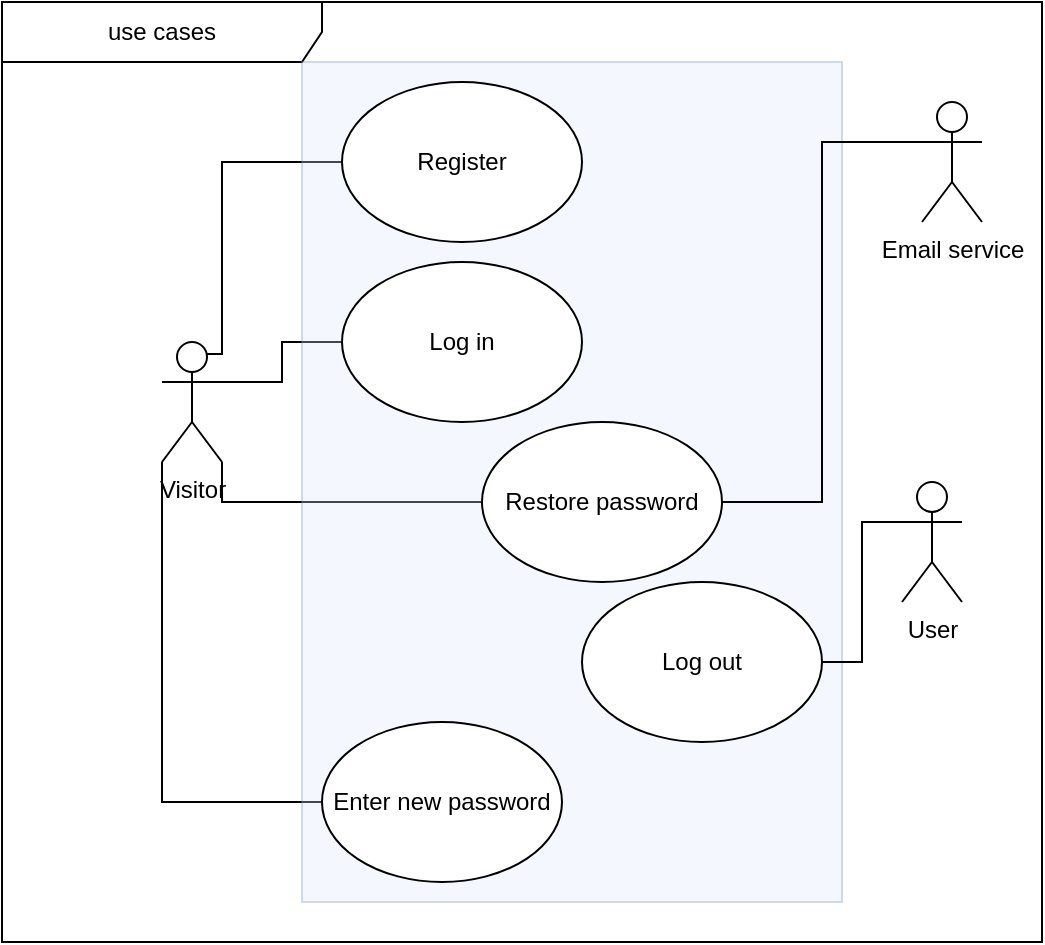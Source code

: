 <mxfile version="23.0.2" type="device">
  <diagram name="Page-1" id="m-kjkgAoQ4sqhnd3K9b-">
    <mxGraphModel dx="1418" dy="838" grid="1" gridSize="10" guides="1" tooltips="1" connect="1" arrows="1" fold="1" page="1" pageScale="1" pageWidth="1200" pageHeight="1920" math="0" shadow="0">
      <root>
        <mxCell id="0" />
        <mxCell id="1" parent="0" />
        <mxCell id="mV7aUDMj5YlU1B_0qr5b-7" style="edgeStyle=orthogonalEdgeStyle;rounded=0;orthogonalLoop=1;jettySize=auto;html=1;exitX=0.75;exitY=0.1;exitDx=0;exitDy=0;exitPerimeter=0;entryX=0;entryY=0.5;entryDx=0;entryDy=0;endArrow=none;endFill=0;" parent="1" source="mV7aUDMj5YlU1B_0qr5b-1" target="mV7aUDMj5YlU1B_0qr5b-2" edge="1">
          <mxGeometry relative="1" as="geometry">
            <Array as="points">
              <mxPoint x="390" y="376" />
              <mxPoint x="390" y="280" />
            </Array>
          </mxGeometry>
        </mxCell>
        <mxCell id="mV7aUDMj5YlU1B_0qr5b-8" style="edgeStyle=orthogonalEdgeStyle;rounded=0;orthogonalLoop=1;jettySize=auto;html=1;exitX=1;exitY=0.333;exitDx=0;exitDy=0;exitPerimeter=0;entryX=0;entryY=0.5;entryDx=0;entryDy=0;endArrow=none;endFill=0;" parent="1" source="mV7aUDMj5YlU1B_0qr5b-1" target="mV7aUDMj5YlU1B_0qr5b-3" edge="1">
          <mxGeometry relative="1" as="geometry" />
        </mxCell>
        <mxCell id="mV7aUDMj5YlU1B_0qr5b-10" style="edgeStyle=orthogonalEdgeStyle;rounded=0;orthogonalLoop=1;jettySize=auto;html=1;exitX=1;exitY=1;exitDx=0;exitDy=0;exitPerimeter=0;entryX=0;entryY=0.5;entryDx=0;entryDy=0;endArrow=none;endFill=0;" parent="1" source="mV7aUDMj5YlU1B_0qr5b-1" target="mV7aUDMj5YlU1B_0qr5b-4" edge="1">
          <mxGeometry relative="1" as="geometry" />
        </mxCell>
        <mxCell id="Lc_6kQv9GMbLInffo1hN-3" style="edgeStyle=orthogonalEdgeStyle;rounded=0;orthogonalLoop=1;jettySize=auto;html=1;exitX=0;exitY=1;exitDx=0;exitDy=0;exitPerimeter=0;entryX=0;entryY=0.5;entryDx=0;entryDy=0;endArrow=none;endFill=0;" edge="1" parent="1" source="mV7aUDMj5YlU1B_0qr5b-1" target="Lc_6kQv9GMbLInffo1hN-2">
          <mxGeometry relative="1" as="geometry" />
        </mxCell>
        <mxCell id="mV7aUDMj5YlU1B_0qr5b-1" value="Visitor" style="shape=umlActor;verticalLabelPosition=bottom;verticalAlign=top;html=1;outlineConnect=0;" parent="1" vertex="1">
          <mxGeometry x="360" y="370" width="30" height="60" as="geometry" />
        </mxCell>
        <mxCell id="mV7aUDMj5YlU1B_0qr5b-11" value="use cases" style="shape=umlFrame;whiteSpace=wrap;html=1;pointerEvents=0;recursiveResize=0;container=1;collapsible=0;width=160;" parent="1" vertex="1">
          <mxGeometry x="280" y="200" width="520" height="470" as="geometry" />
        </mxCell>
        <mxCell id="yTSK--ZQRFFE_ojuT4Y_-4" value="" style="rounded=0;whiteSpace=wrap;html=1;opacity=30;fillColor=#dae8fc;strokeColor=#6c8ebf;" parent="mV7aUDMj5YlU1B_0qr5b-11" vertex="1">
          <mxGeometry x="150" y="30" width="270" height="420" as="geometry" />
        </mxCell>
        <mxCell id="yTSK--ZQRFFE_ojuT4Y_-1" value="User" style="shape=umlActor;verticalLabelPosition=bottom;verticalAlign=top;html=1;outlineConnect=0;" parent="mV7aUDMj5YlU1B_0qr5b-11" vertex="1">
          <mxGeometry x="450" y="240" width="30" height="60" as="geometry" />
        </mxCell>
        <mxCell id="Lc_6kQv9GMbLInffo1hN-2" value="Enter new password" style="ellipse;whiteSpace=wrap;html=1;" vertex="1" parent="mV7aUDMj5YlU1B_0qr5b-11">
          <mxGeometry x="160" y="360" width="120" height="80" as="geometry" />
        </mxCell>
        <mxCell id="Lc_6kQv9GMbLInffo1hN-6" style="edgeStyle=orthogonalEdgeStyle;rounded=0;orthogonalLoop=1;jettySize=auto;html=1;exitX=0;exitY=0.333;exitDx=0;exitDy=0;exitPerimeter=0;endArrow=none;endFill=0;entryX=1;entryY=0.5;entryDx=0;entryDy=0;" edge="1" parent="mV7aUDMj5YlU1B_0qr5b-11" source="Lc_6kQv9GMbLInffo1hN-4" target="mV7aUDMj5YlU1B_0qr5b-4">
          <mxGeometry relative="1" as="geometry">
            <mxPoint x="350" y="80" as="targetPoint" />
            <Array as="points" />
          </mxGeometry>
        </mxCell>
        <mxCell id="Lc_6kQv9GMbLInffo1hN-4" value="Email service" style="shape=umlActor;verticalLabelPosition=bottom;verticalAlign=top;html=1;outlineConnect=0;" vertex="1" parent="mV7aUDMj5YlU1B_0qr5b-11">
          <mxGeometry x="460" y="50" width="30" height="60" as="geometry" />
        </mxCell>
        <mxCell id="mV7aUDMj5YlU1B_0qr5b-6" value="Log out" style="ellipse;whiteSpace=wrap;html=1;" parent="mV7aUDMj5YlU1B_0qr5b-11" vertex="1">
          <mxGeometry x="290" y="290" width="120" height="80" as="geometry" />
        </mxCell>
        <mxCell id="yTSK--ZQRFFE_ojuT4Y_-2" style="edgeStyle=orthogonalEdgeStyle;rounded=0;orthogonalLoop=1;jettySize=auto;html=1;exitX=0;exitY=0.333;exitDx=0;exitDy=0;exitPerimeter=0;entryX=1;entryY=0.5;entryDx=0;entryDy=0;endArrow=none;endFill=0;" parent="mV7aUDMj5YlU1B_0qr5b-11" source="yTSK--ZQRFFE_ojuT4Y_-1" target="mV7aUDMj5YlU1B_0qr5b-6" edge="1">
          <mxGeometry relative="1" as="geometry" />
        </mxCell>
        <mxCell id="mV7aUDMj5YlU1B_0qr5b-4" value="Restore password" style="ellipse;whiteSpace=wrap;html=1;" parent="mV7aUDMj5YlU1B_0qr5b-11" vertex="1">
          <mxGeometry x="240" y="210" width="120" height="80" as="geometry" />
        </mxCell>
        <mxCell id="mV7aUDMj5YlU1B_0qr5b-2" value="Register" style="ellipse;whiteSpace=wrap;html=1;" parent="1" vertex="1">
          <mxGeometry x="450" y="240" width="120" height="80" as="geometry" />
        </mxCell>
        <mxCell id="mV7aUDMj5YlU1B_0qr5b-3" value="Log in" style="ellipse;whiteSpace=wrap;html=1;" parent="1" vertex="1">
          <mxGeometry x="450" y="330" width="120" height="80" as="geometry" />
        </mxCell>
      </root>
    </mxGraphModel>
  </diagram>
</mxfile>
